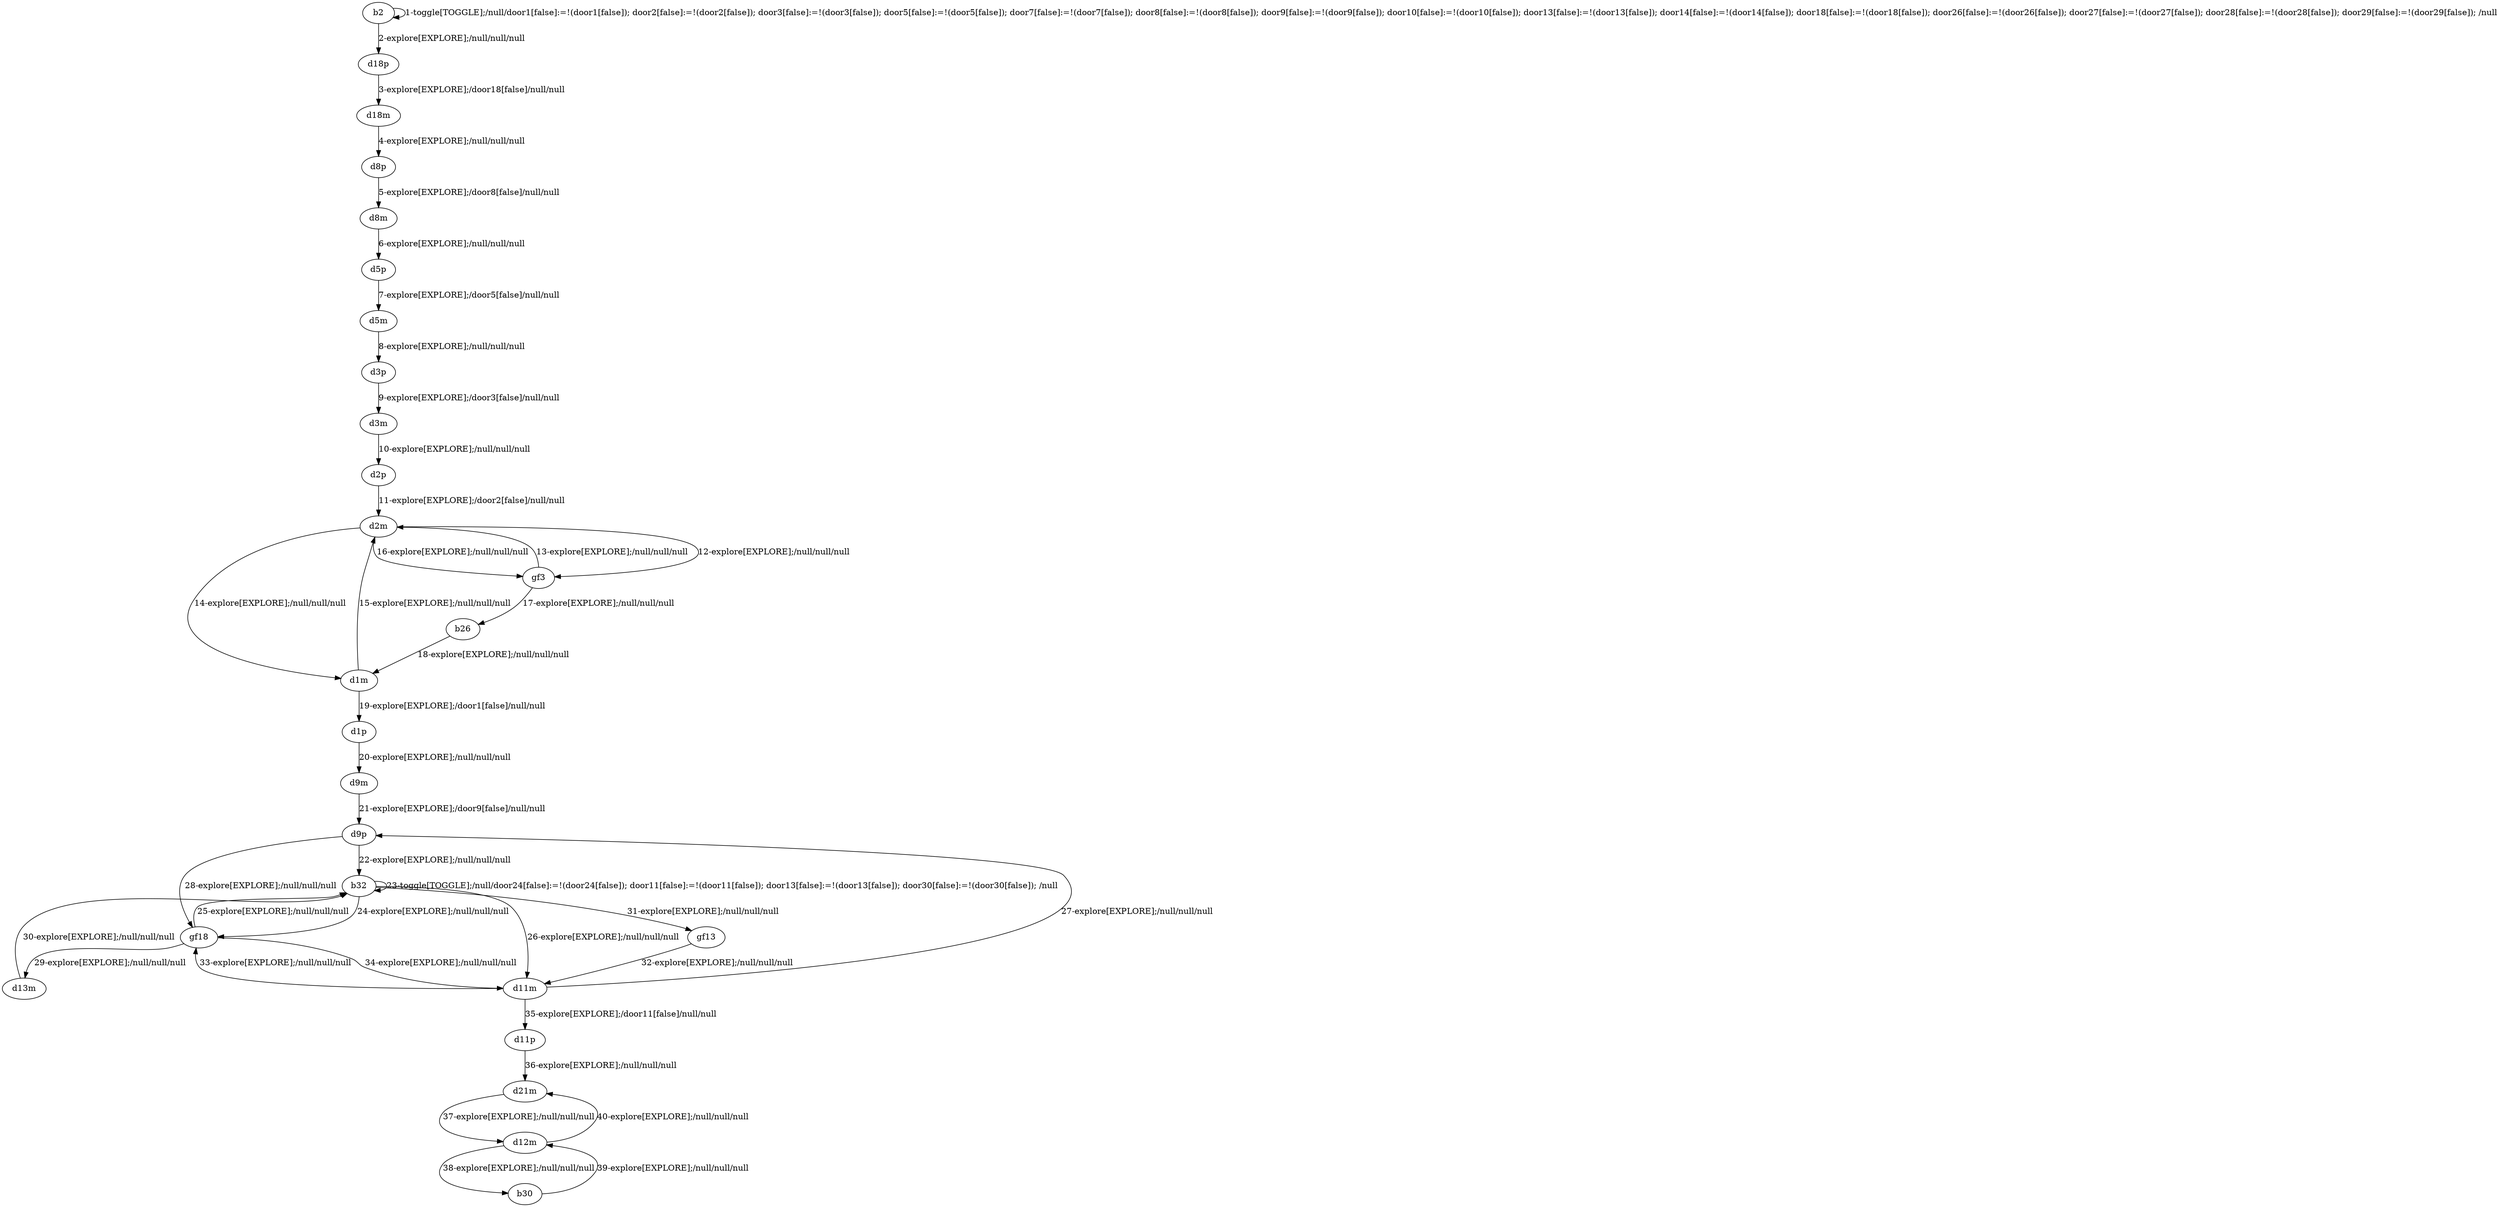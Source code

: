 # Total number of goals covered by this test: 1
# d12m --> d21m

digraph g {
"b2" -> "b2" [label = "1-toggle[TOGGLE];/null/door1[false]:=!(door1[false]); door2[false]:=!(door2[false]); door3[false]:=!(door3[false]); door5[false]:=!(door5[false]); door7[false]:=!(door7[false]); door8[false]:=!(door8[false]); door9[false]:=!(door9[false]); door10[false]:=!(door10[false]); door13[false]:=!(door13[false]); door14[false]:=!(door14[false]); door18[false]:=!(door18[false]); door26[false]:=!(door26[false]); door27[false]:=!(door27[false]); door28[false]:=!(door28[false]); door29[false]:=!(door29[false]); /null"];
"b2" -> "d18p" [label = "2-explore[EXPLORE];/null/null/null"];
"d18p" -> "d18m" [label = "3-explore[EXPLORE];/door18[false]/null/null"];
"d18m" -> "d8p" [label = "4-explore[EXPLORE];/null/null/null"];
"d8p" -> "d8m" [label = "5-explore[EXPLORE];/door8[false]/null/null"];
"d8m" -> "d5p" [label = "6-explore[EXPLORE];/null/null/null"];
"d5p" -> "d5m" [label = "7-explore[EXPLORE];/door5[false]/null/null"];
"d5m" -> "d3p" [label = "8-explore[EXPLORE];/null/null/null"];
"d3p" -> "d3m" [label = "9-explore[EXPLORE];/door3[false]/null/null"];
"d3m" -> "d2p" [label = "10-explore[EXPLORE];/null/null/null"];
"d2p" -> "d2m" [label = "11-explore[EXPLORE];/door2[false]/null/null"];
"d2m" -> "gf3" [label = "12-explore[EXPLORE];/null/null/null"];
"gf3" -> "d2m" [label = "13-explore[EXPLORE];/null/null/null"];
"d2m" -> "d1m" [label = "14-explore[EXPLORE];/null/null/null"];
"d1m" -> "d2m" [label = "15-explore[EXPLORE];/null/null/null"];
"d2m" -> "gf3" [label = "16-explore[EXPLORE];/null/null/null"];
"gf3" -> "b26" [label = "17-explore[EXPLORE];/null/null/null"];
"b26" -> "d1m" [label = "18-explore[EXPLORE];/null/null/null"];
"d1m" -> "d1p" [label = "19-explore[EXPLORE];/door1[false]/null/null"];
"d1p" -> "d9m" [label = "20-explore[EXPLORE];/null/null/null"];
"d9m" -> "d9p" [label = "21-explore[EXPLORE];/door9[false]/null/null"];
"d9p" -> "b32" [label = "22-explore[EXPLORE];/null/null/null"];
"b32" -> "b32" [label = "23-toggle[TOGGLE];/null/door24[false]:=!(door24[false]); door11[false]:=!(door11[false]); door13[false]:=!(door13[false]); door30[false]:=!(door30[false]); /null"];
"b32" -> "gf18" [label = "24-explore[EXPLORE];/null/null/null"];
"gf18" -> "b32" [label = "25-explore[EXPLORE];/null/null/null"];
"b32" -> "d11m" [label = "26-explore[EXPLORE];/null/null/null"];
"d11m" -> "d9p" [label = "27-explore[EXPLORE];/null/null/null"];
"d9p" -> "gf18" [label = "28-explore[EXPLORE];/null/null/null"];
"gf18" -> "d13m" [label = "29-explore[EXPLORE];/null/null/null"];
"d13m" -> "b32" [label = "30-explore[EXPLORE];/null/null/null"];
"b32" -> "gf13" [label = "31-explore[EXPLORE];/null/null/null"];
"gf13" -> "d11m" [label = "32-explore[EXPLORE];/null/null/null"];
"d11m" -> "gf18" [label = "33-explore[EXPLORE];/null/null/null"];
"gf18" -> "d11m" [label = "34-explore[EXPLORE];/null/null/null"];
"d11m" -> "d11p" [label = "35-explore[EXPLORE];/door11[false]/null/null"];
"d11p" -> "d21m" [label = "36-explore[EXPLORE];/null/null/null"];
"d21m" -> "d12m" [label = "37-explore[EXPLORE];/null/null/null"];
"d12m" -> "b30" [label = "38-explore[EXPLORE];/null/null/null"];
"b30" -> "d12m" [label = "39-explore[EXPLORE];/null/null/null"];
"d12m" -> "d21m" [label = "40-explore[EXPLORE];/null/null/null"];
}